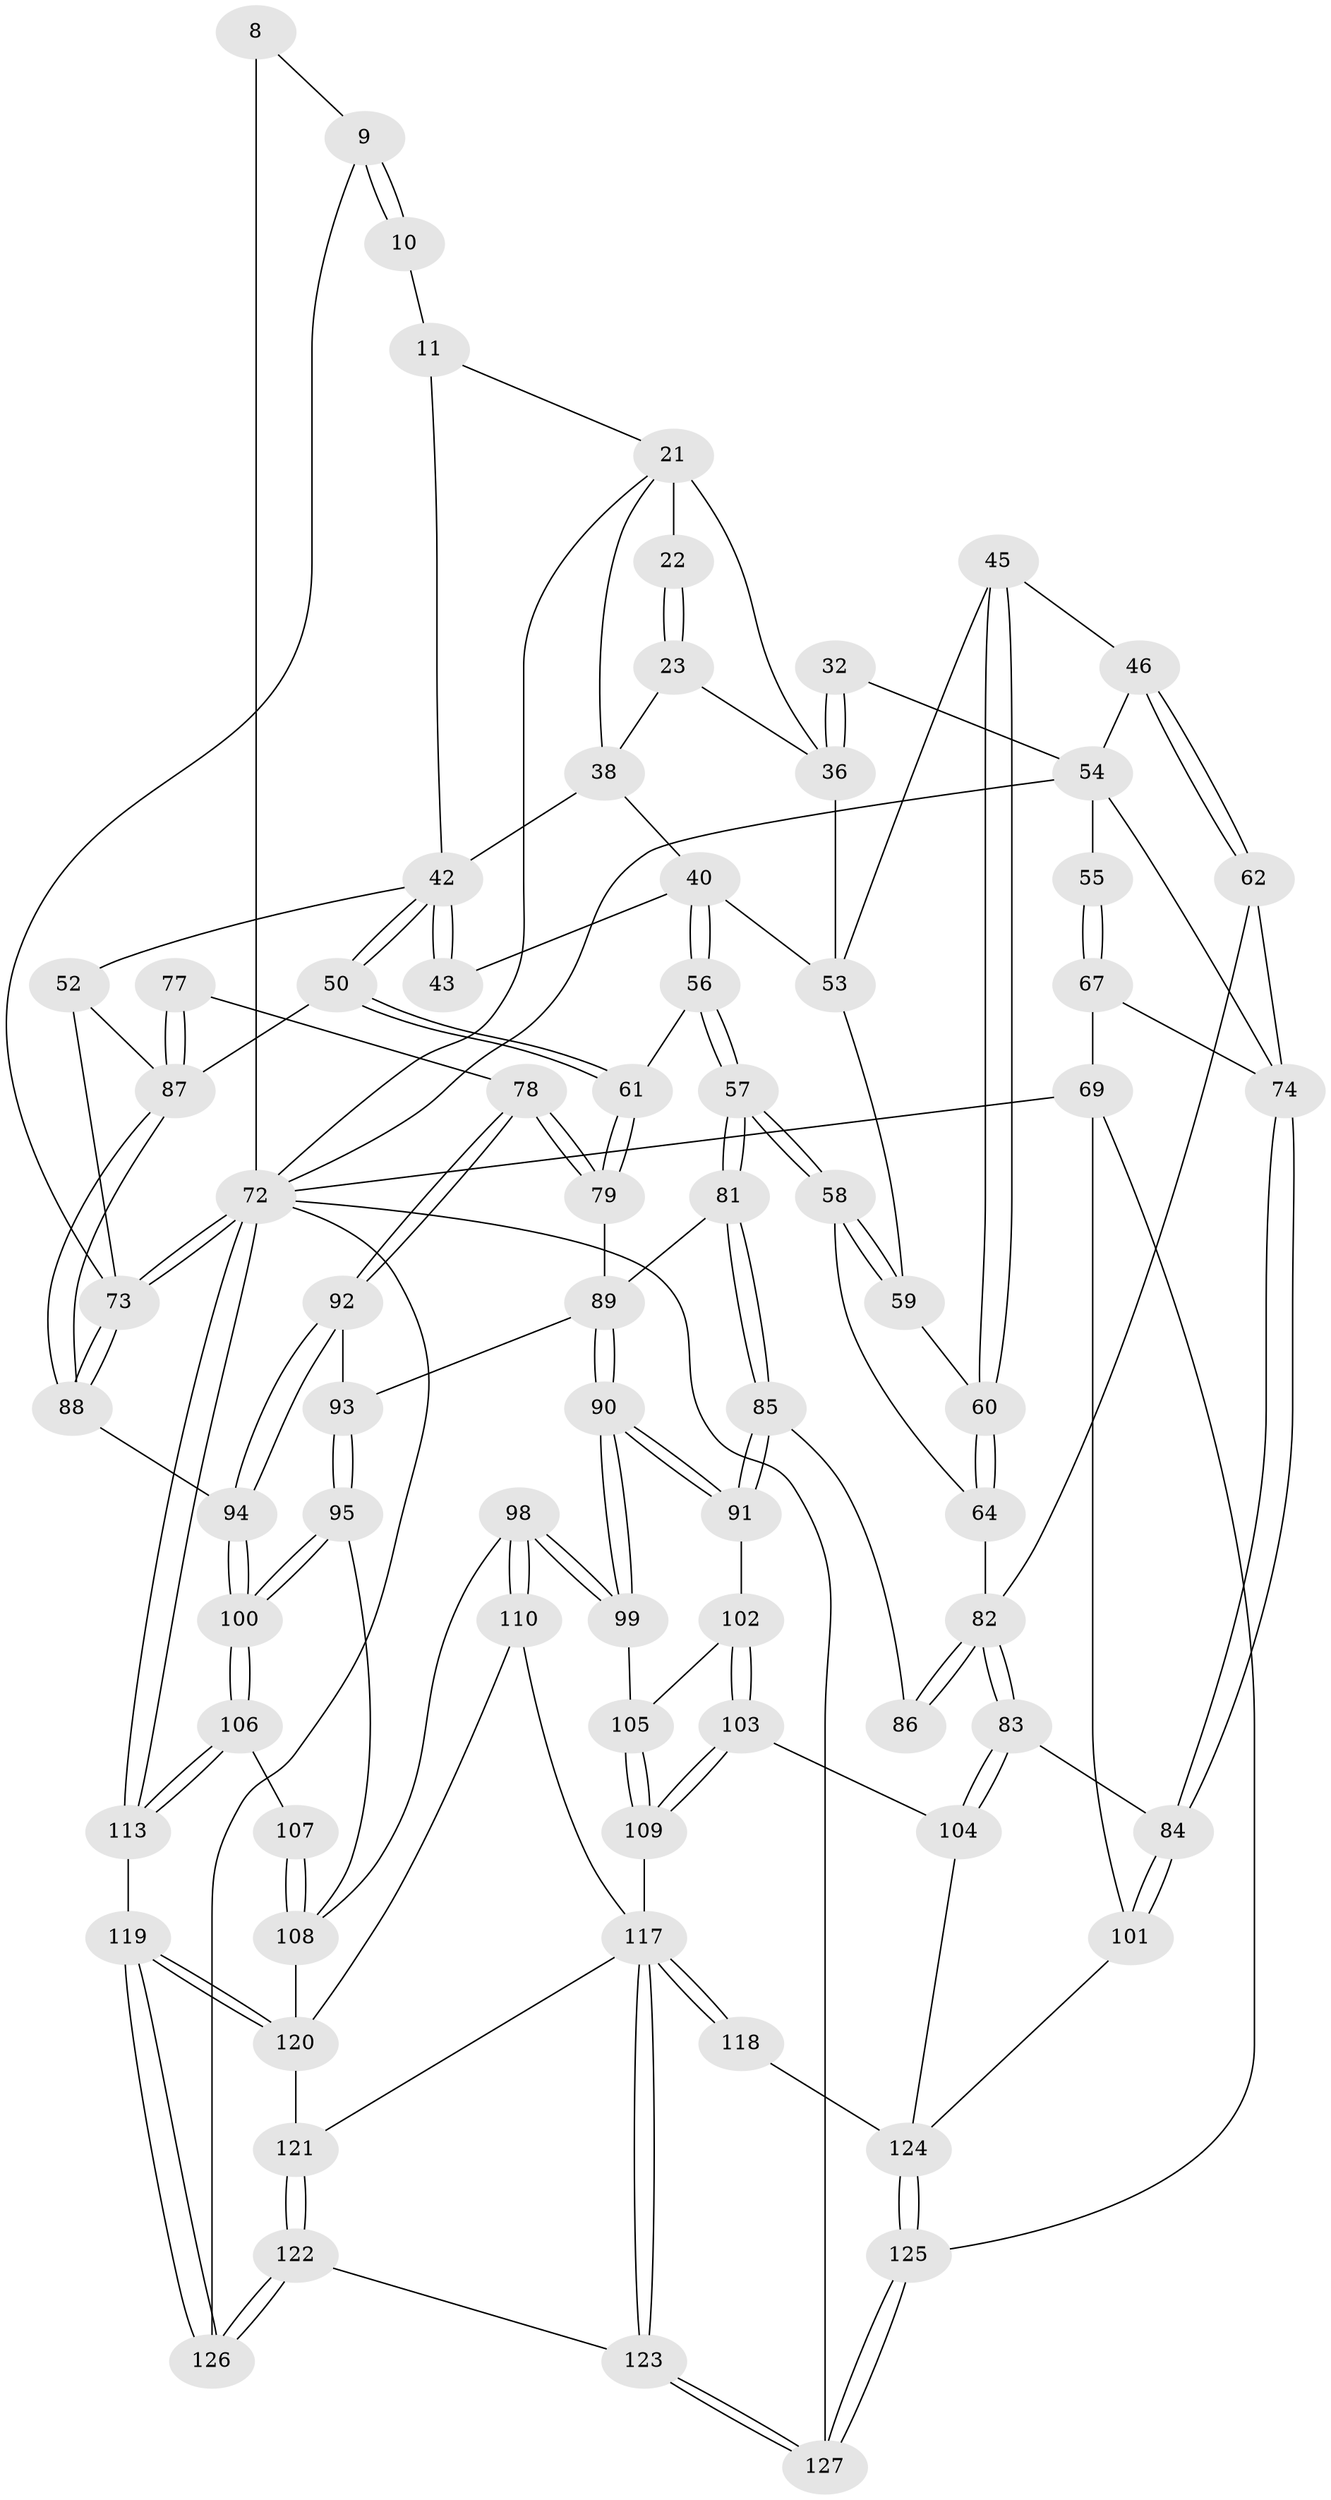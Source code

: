// original degree distribution, {3: 0.031496062992125984, 5: 0.5984251968503937, 6: 0.1889763779527559, 4: 0.18110236220472442}
// Generated by graph-tools (version 1.1) at 2025/06/03/04/25 22:06:05]
// undirected, 76 vertices, 176 edges
graph export_dot {
graph [start="1"]
  node [color=gray90,style=filled];
  8 [pos="+0.9389816607377744+0.043909503059503245",super="+1"];
  9 [pos="+0.8466864478869867+0.12106600726680976"];
  10 [pos="+0.8273554290817867+0.11208918559144708"];
  11 [pos="+0.7587163950117475+0.12270354557087919",super="+7"];
  21 [pos="+0.36919424782443866+0.11067729111341523",super="+19+18"];
  22 [pos="+0.48289739115180336+0",super="+20"];
  23 [pos="+0.4421312216456694+0.18782256031361513"];
  32 [pos="+0.26037996585134443+0.23275275462393105"];
  36 [pos="+0.29069891043003376+0.2662110017505908",super="+35+27"];
  38 [pos="+0.5583435610102334+0.21361917070376016",super="+26"];
  40 [pos="+0.5250587954004904+0.352811598391054",super="+39"];
  42 [pos="+0.6903443185498349+0.3996976195389425",super="+30+37"];
  43 [pos="+0.6442669363361668+0.2579612761432638"];
  45 [pos="+0.25209673191966553+0.3880055027926862"];
  46 [pos="+0.24482956617447477+0.3898085803452434"];
  50 [pos="+0.6834405822933972+0.42663410677322805"];
  52 [pos="+0.924994909282943+0.4419742248598719",super="+48"];
  53 [pos="+0.40876140720553117+0.3788571633895793",super="+44+41"];
  54 [pos="+0.08609747988503369+0.41976884697919226",super="+47+34"];
  55 [pos="+0+0.1644414333015548"];
  56 [pos="+0.5497365315378904+0.3910383177132432"];
  57 [pos="+0.47301431214219936+0.5006979790197765"];
  58 [pos="+0.46582104497892396+0.4985203268031889"];
  59 [pos="+0.4013052217547622+0.3914721013391046"];
  60 [pos="+0.32392326686041467+0.4719934021116988"];
  61 [pos="+0.674157255316606+0.42920076835213905"];
  62 [pos="+0.13138269799913985+0.47395971534620157"];
  64 [pos="+0.3244558870825816+0.47365372209247397"];
  67 [pos="+0+0.4807141304820906"];
  69 [pos="+0+0.8551159181497152",super="+68"];
  72 [pos="+1+1",super="+71+16"];
  73 [pos="+1+0.897990823192706",super="+51+31+28"];
  74 [pos="+0.0695681132742899+0.49121292271376416",super="+63"];
  77 [pos="+0.7549788174765325+0.5975761365092331"];
  78 [pos="+0.7089341771909883+0.6280764008365265"];
  79 [pos="+0.6329768629739102+0.53574783759783"];
  81 [pos="+0.4836042010633155+0.5589951329965078"];
  82 [pos="+0.22043812529791812+0.6507328710664003",super="+66+65"];
  83 [pos="+0.20300095554378042+0.680574041510701"];
  84 [pos="+0.05885591839342613+0.714723682790681"];
  85 [pos="+0.4272759649124067+0.6425907231296344"];
  86 [pos="+0.2995812714096094+0.5963980956105026"];
  87 [pos="+0.8495536122090251+0.6364334545157205",super="+76"];
  88 [pos="+0.8800313319525542+0.7060397934008134"];
  89 [pos="+0.5906138883717958+0.6191833069967673",super="+80"];
  90 [pos="+0.47143879789440407+0.7013630627294086"];
  91 [pos="+0.4365002902299439+0.6704383428450295"];
  92 [pos="+0.6943878618125524+0.6613830875348349"];
  93 [pos="+0.6082566536199036+0.6477506813706119"];
  94 [pos="+0.723223282853066+0.7539076420170135"];
  95 [pos="+0.5866379453930451+0.7095366426288252"];
  98 [pos="+0.4959365639925353+0.7344468407646655"];
  99 [pos="+0.49310252349302836+0.7319714571029643"];
  100 [pos="+0.7210586116690492+0.7571643769228448"];
  101 [pos="+0.009870039044052847+0.7475435425168746"];
  102 [pos="+0.3810188942493796+0.7285551735179889"];
  103 [pos="+0.3070841398684647+0.7797380245796361"];
  104 [pos="+0.26900089997195886+0.7714197714294303"];
  105 [pos="+0.41380251721711553+0.795079886530466"];
  106 [pos="+0.714837576956477+0.7766851028819937"];
  107 [pos="+0.6265884843753687+0.796798721204703"];
  108 [pos="+0.5919872881923224+0.8303742025496312",super="+97+96"];
  109 [pos="+0.38128631349422004+0.8572109964662112"];
  110 [pos="+0.502627890539412+0.8141263134897164"];
  113 [pos="+0.7318932379079753+0.8718857850519269"];
  117 [pos="+0.3072786949520663+0.9809340335773702",super="+116+111"];
  118 [pos="+0.28927508953023073+0.9657145715253691"];
  119 [pos="+0.5898935842487563+0.9349520420599812"];
  120 [pos="+0.5634911432401791+0.9052423581132202",super="+112"];
  121 [pos="+0.46429419698404617+0.9254270622166626"];
  122 [pos="+0.39597216140311203+1"];
  123 [pos="+0.3505657806970458+1"];
  124 [pos="+0.12228663556591775+0.9377280904228901",super="+115+114"];
  125 [pos="+0.1051671703725556+0.9791583851801845"];
  126 [pos="+0.6070541977652388+1"];
  127 [pos="+0.08488415648191129+1"];
  8 -- 9;
  8 -- 72 [weight=3];
  9 -- 10;
  9 -- 10;
  9 -- 73;
  10 -- 11 [weight=2];
  11 -- 42;
  11 -- 21;
  21 -- 22 [weight=3];
  21 -- 38;
  21 -- 72;
  21 -- 36 [weight=2];
  22 -- 23;
  22 -- 23;
  23 -- 38;
  23 -- 36;
  32 -- 36 [weight=2];
  32 -- 36;
  32 -- 54;
  36 -- 53 [weight=2];
  38 -- 42 [weight=2];
  38 -- 40;
  40 -- 56;
  40 -- 56;
  40 -- 53;
  40 -- 43;
  42 -- 43 [weight=2];
  42 -- 43;
  42 -- 50;
  42 -- 50;
  42 -- 52;
  45 -- 46;
  45 -- 60;
  45 -- 60;
  45 -- 53;
  46 -- 62;
  46 -- 62;
  46 -- 54;
  50 -- 61;
  50 -- 61;
  50 -- 87;
  52 -- 73 [weight=2];
  52 -- 87 [weight=2];
  53 -- 59;
  54 -- 55 [weight=2];
  54 -- 74;
  54 -- 72;
  55 -- 67;
  55 -- 67;
  56 -- 57;
  56 -- 57;
  56 -- 61;
  57 -- 58;
  57 -- 58;
  57 -- 81;
  57 -- 81;
  58 -- 59;
  58 -- 59;
  58 -- 64;
  59 -- 60;
  60 -- 64;
  60 -- 64;
  61 -- 79;
  61 -- 79;
  62 -- 82;
  62 -- 74;
  64 -- 82;
  67 -- 74;
  67 -- 69;
  69 -- 125;
  69 -- 101;
  69 -- 72;
  72 -- 73 [weight=2];
  72 -- 73;
  72 -- 113;
  72 -- 113;
  72 -- 126;
  72 -- 127;
  73 -- 88;
  73 -- 88;
  74 -- 84;
  74 -- 84;
  77 -- 78;
  77 -- 87 [weight=2];
  77 -- 87;
  78 -- 79;
  78 -- 79;
  78 -- 92;
  78 -- 92;
  79 -- 89;
  81 -- 85;
  81 -- 85;
  81 -- 89;
  82 -- 83;
  82 -- 83;
  82 -- 86 [weight=2];
  82 -- 86;
  83 -- 84;
  83 -- 104;
  83 -- 104;
  84 -- 101;
  84 -- 101;
  85 -- 86;
  85 -- 91;
  85 -- 91;
  87 -- 88;
  87 -- 88;
  88 -- 94;
  89 -- 90;
  89 -- 90;
  89 -- 93;
  90 -- 91;
  90 -- 91;
  90 -- 99;
  90 -- 99;
  91 -- 102;
  92 -- 93;
  92 -- 94;
  92 -- 94;
  93 -- 95;
  93 -- 95;
  94 -- 100;
  94 -- 100;
  95 -- 100;
  95 -- 100;
  95 -- 108;
  98 -- 99;
  98 -- 99;
  98 -- 110;
  98 -- 110;
  98 -- 108;
  99 -- 105;
  100 -- 106;
  100 -- 106;
  101 -- 124;
  102 -- 103;
  102 -- 103;
  102 -- 105;
  103 -- 104;
  103 -- 109;
  103 -- 109;
  104 -- 124;
  105 -- 109;
  105 -- 109;
  106 -- 107;
  106 -- 113;
  106 -- 113;
  107 -- 108 [weight=2];
  107 -- 108;
  108 -- 120;
  109 -- 117;
  110 -- 120;
  110 -- 117;
  113 -- 119;
  117 -- 118;
  117 -- 118;
  117 -- 123;
  117 -- 123;
  117 -- 121;
  118 -- 124 [weight=2];
  119 -- 120;
  119 -- 120;
  119 -- 126;
  119 -- 126;
  120 -- 121;
  121 -- 122;
  121 -- 122;
  122 -- 123;
  122 -- 126;
  122 -- 126;
  123 -- 127;
  123 -- 127;
  124 -- 125;
  124 -- 125;
  125 -- 127;
  125 -- 127;
}

